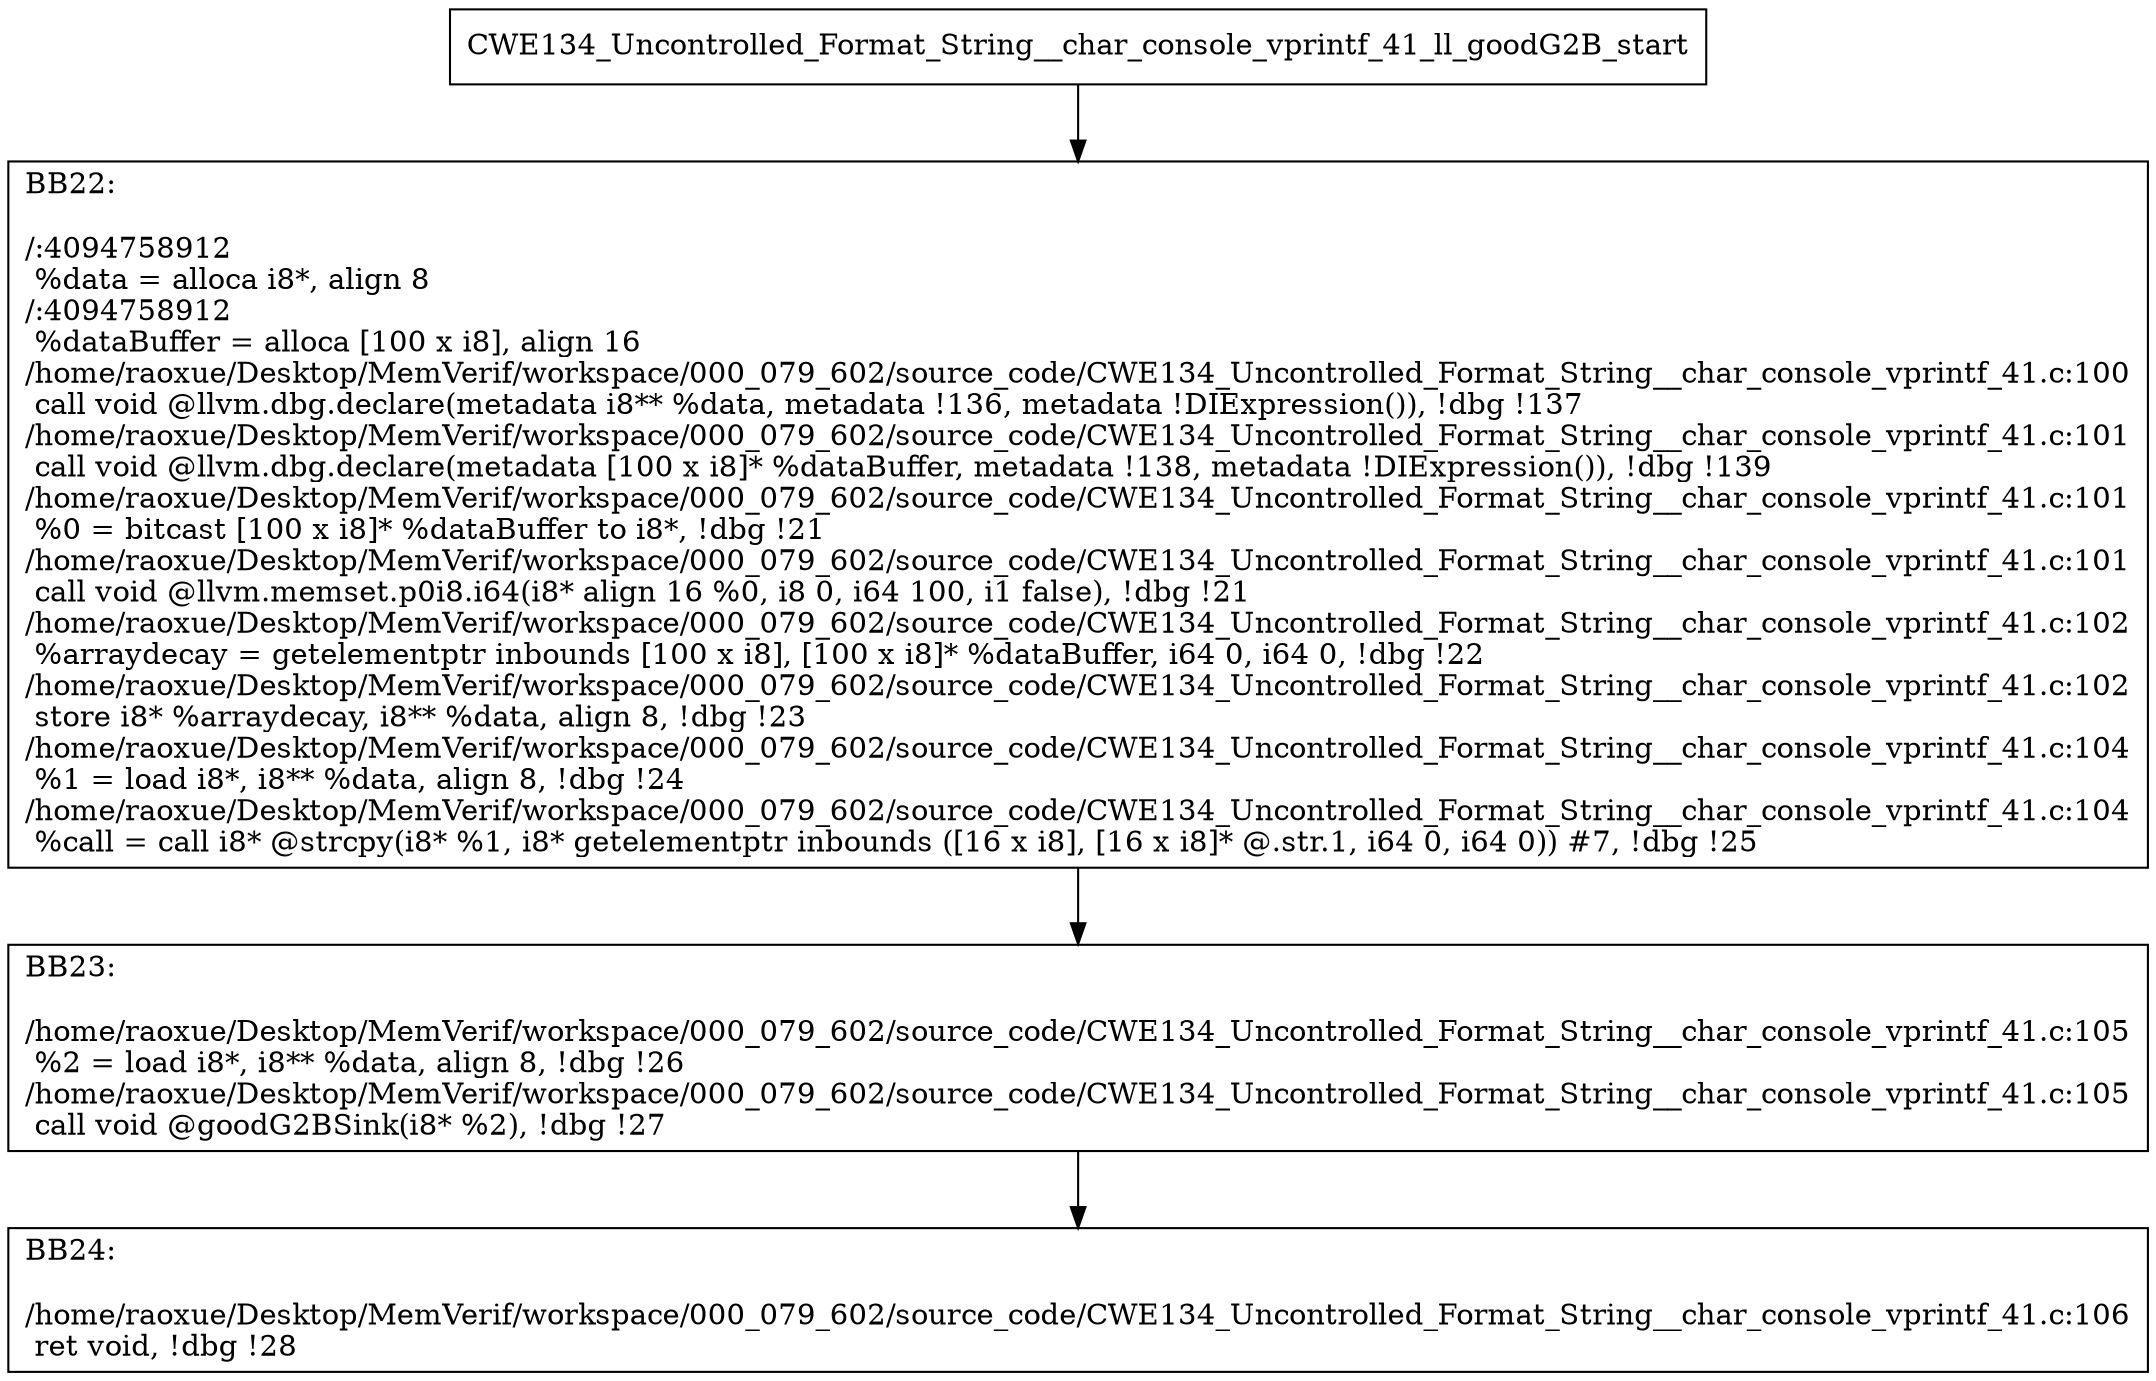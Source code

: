 digraph "CFG for'CWE134_Uncontrolled_Format_String__char_console_vprintf_41_ll_goodG2B' function" {
	BBCWE134_Uncontrolled_Format_String__char_console_vprintf_41_ll_goodG2B_start[shape=record,label="{CWE134_Uncontrolled_Format_String__char_console_vprintf_41_ll_goodG2B_start}"];
	BBCWE134_Uncontrolled_Format_String__char_console_vprintf_41_ll_goodG2B_start-> CWE134_Uncontrolled_Format_String__char_console_vprintf_41_ll_goodG2BBB22;
	CWE134_Uncontrolled_Format_String__char_console_vprintf_41_ll_goodG2BBB22 [shape=record, label="{BB22:\l\l/:4094758912\l
  %data = alloca i8*, align 8\l
/:4094758912\l
  %dataBuffer = alloca [100 x i8], align 16\l
/home/raoxue/Desktop/MemVerif/workspace/000_079_602/source_code/CWE134_Uncontrolled_Format_String__char_console_vprintf_41.c:100\l
  call void @llvm.dbg.declare(metadata i8** %data, metadata !136, metadata !DIExpression()), !dbg !137\l
/home/raoxue/Desktop/MemVerif/workspace/000_079_602/source_code/CWE134_Uncontrolled_Format_String__char_console_vprintf_41.c:101\l
  call void @llvm.dbg.declare(metadata [100 x i8]* %dataBuffer, metadata !138, metadata !DIExpression()), !dbg !139\l
/home/raoxue/Desktop/MemVerif/workspace/000_079_602/source_code/CWE134_Uncontrolled_Format_String__char_console_vprintf_41.c:101\l
  %0 = bitcast [100 x i8]* %dataBuffer to i8*, !dbg !21\l
/home/raoxue/Desktop/MemVerif/workspace/000_079_602/source_code/CWE134_Uncontrolled_Format_String__char_console_vprintf_41.c:101\l
  call void @llvm.memset.p0i8.i64(i8* align 16 %0, i8 0, i64 100, i1 false), !dbg !21\l
/home/raoxue/Desktop/MemVerif/workspace/000_079_602/source_code/CWE134_Uncontrolled_Format_String__char_console_vprintf_41.c:102\l
  %arraydecay = getelementptr inbounds [100 x i8], [100 x i8]* %dataBuffer, i64 0, i64 0, !dbg !22\l
/home/raoxue/Desktop/MemVerif/workspace/000_079_602/source_code/CWE134_Uncontrolled_Format_String__char_console_vprintf_41.c:102\l
  store i8* %arraydecay, i8** %data, align 8, !dbg !23\l
/home/raoxue/Desktop/MemVerif/workspace/000_079_602/source_code/CWE134_Uncontrolled_Format_String__char_console_vprintf_41.c:104\l
  %1 = load i8*, i8** %data, align 8, !dbg !24\l
/home/raoxue/Desktop/MemVerif/workspace/000_079_602/source_code/CWE134_Uncontrolled_Format_String__char_console_vprintf_41.c:104\l
  %call = call i8* @strcpy(i8* %1, i8* getelementptr inbounds ([16 x i8], [16 x i8]* @.str.1, i64 0, i64 0)) #7, !dbg !25\l
}"];
	CWE134_Uncontrolled_Format_String__char_console_vprintf_41_ll_goodG2BBB22-> CWE134_Uncontrolled_Format_String__char_console_vprintf_41_ll_goodG2BBB23;
	CWE134_Uncontrolled_Format_String__char_console_vprintf_41_ll_goodG2BBB23 [shape=record, label="{BB23:\l\l/home/raoxue/Desktop/MemVerif/workspace/000_079_602/source_code/CWE134_Uncontrolled_Format_String__char_console_vprintf_41.c:105\l
  %2 = load i8*, i8** %data, align 8, !dbg !26\l
/home/raoxue/Desktop/MemVerif/workspace/000_079_602/source_code/CWE134_Uncontrolled_Format_String__char_console_vprintf_41.c:105\l
  call void @goodG2BSink(i8* %2), !dbg !27\l
}"];
	CWE134_Uncontrolled_Format_String__char_console_vprintf_41_ll_goodG2BBB23-> CWE134_Uncontrolled_Format_String__char_console_vprintf_41_ll_goodG2BBB24;
	CWE134_Uncontrolled_Format_String__char_console_vprintf_41_ll_goodG2BBB24 [shape=record, label="{BB24:\l\l/home/raoxue/Desktop/MemVerif/workspace/000_079_602/source_code/CWE134_Uncontrolled_Format_String__char_console_vprintf_41.c:106\l
  ret void, !dbg !28\l
}"];
}
